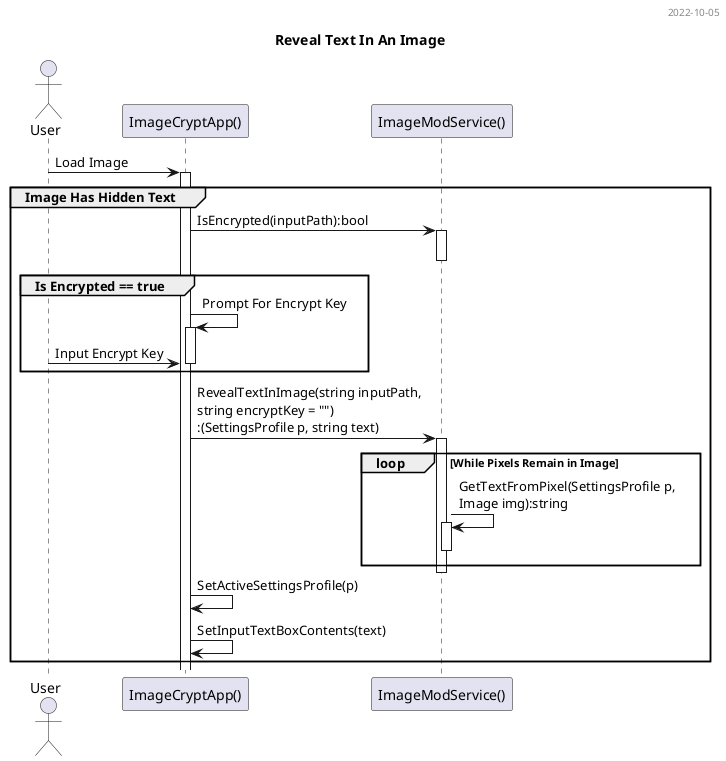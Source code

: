 'Author: Andrew Bounds
'Last Edit: 2022-10-05
@startuml Reveal Text In Image
title Reveal Text In An Image
header 2022-10-05

actor       User                    as  user
participant "ImageCryptApp()"       as  gui
participant "ImageModService()"     as  mod

user -> gui ++ : Load Image
group Image Has Hidden Text
    gui -> mod ++ : IsEncrypted(inputPath):bool
    mod --

    group Is Encrypted == true
        gui -> gui ++ : Prompt For Encrypt Key
        user -> gui : Input Encrypt Key
        gui --
    end

    gui -> mod ++ : RevealTextInImage(string inputPath, \nstring encryptKey = "")\n:(SettingsProfile p, string text)
    loop While Pixels Remain in Image
        mod -> mod ++ : GetTextFromPixel(SettingsProfile p, \nImage img):string
        mod --
    end
    mod --
    
    gui -> gui : SetActiveSettingsProfile(p)
    gui -> gui : SetInputTextBoxContents(text)
end

@enduml